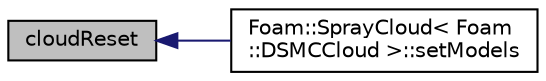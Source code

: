 digraph "cloudReset"
{
  bgcolor="transparent";
  edge [fontname="Helvetica",fontsize="10",labelfontname="Helvetica",labelfontsize="10"];
  node [fontname="Helvetica",fontsize="10",shape=record];
  rankdir="LR";
  Node12 [label="cloudReset",height=0.2,width=0.4,color="black", fillcolor="grey75", style="filled", fontcolor="black"];
  Node12 -> Node13 [dir="back",color="midnightblue",fontsize="10",style="solid",fontname="Helvetica"];
  Node13 [label="Foam::SprayCloud\< Foam\l::DSMCCloud \>::setModels",height=0.2,width=0.4,color="black",URL="$a25661.html#a159c6d7d2515cf540f644181ed2c2801",tooltip="Set cloud sub-models. "];
}
